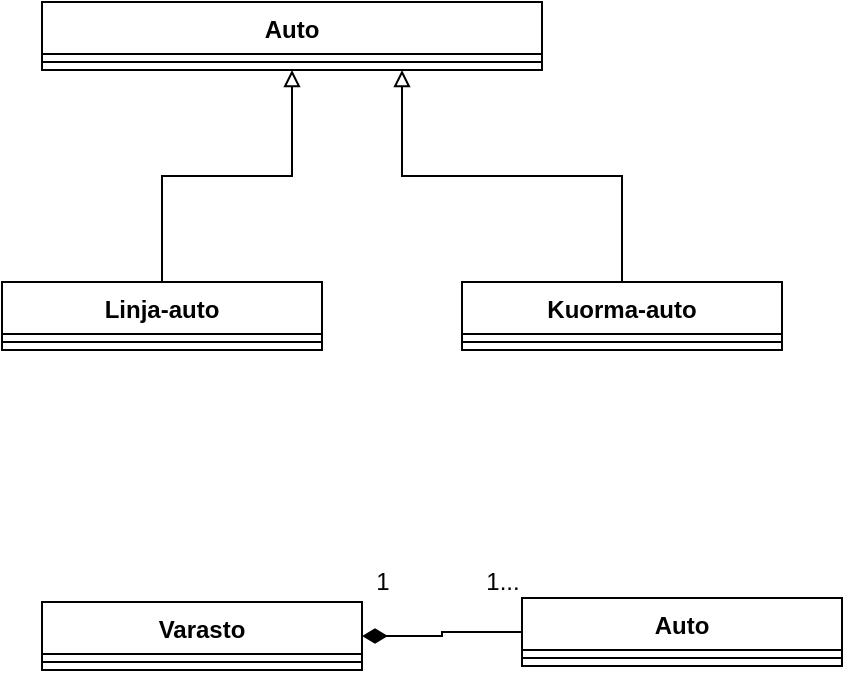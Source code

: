 <mxfile version="20.4.0" type="github">
  <diagram id="vEsajQPq7sN4_N_ij7nR" name="Page-1">
    <mxGraphModel dx="1220" dy="1112" grid="1" gridSize="10" guides="1" tooltips="1" connect="1" arrows="1" fold="1" page="1" pageScale="1" pageWidth="850" pageHeight="1100" math="0" shadow="0">
      <root>
        <mxCell id="0" />
        <mxCell id="1" parent="0" />
        <mxCell id="xa-_HRpsTEDlTPyhuSHx-1" value="Auto" style="swimlane;fontStyle=1;align=center;verticalAlign=top;childLayout=stackLayout;horizontal=1;startSize=26;horizontalStack=0;resizeParent=1;resizeParentMax=0;resizeLast=0;collapsible=1;marginBottom=0;" vertex="1" parent="1">
          <mxGeometry x="70" y="40" width="250" height="34" as="geometry" />
        </mxCell>
        <mxCell id="xa-_HRpsTEDlTPyhuSHx-3" value="" style="line;strokeWidth=1;fillColor=none;align=left;verticalAlign=middle;spacingTop=-1;spacingLeft=3;spacingRight=3;rotatable=0;labelPosition=right;points=[];portConstraint=eastwest;strokeColor=inherit;" vertex="1" parent="xa-_HRpsTEDlTPyhuSHx-1">
          <mxGeometry y="26" width="250" height="8" as="geometry" />
        </mxCell>
        <mxCell id="xa-_HRpsTEDlTPyhuSHx-23" style="edgeStyle=orthogonalEdgeStyle;rounded=0;orthogonalLoop=1;jettySize=auto;html=1;exitX=0.5;exitY=0;exitDx=0;exitDy=0;entryX=0.5;entryY=1;entryDx=0;entryDy=0;endArrow=block;endFill=0;" edge="1" parent="1" source="xa-_HRpsTEDlTPyhuSHx-10" target="xa-_HRpsTEDlTPyhuSHx-1">
          <mxGeometry relative="1" as="geometry" />
        </mxCell>
        <mxCell id="xa-_HRpsTEDlTPyhuSHx-10" value="Linja-auto" style="swimlane;fontStyle=1;align=center;verticalAlign=top;childLayout=stackLayout;horizontal=1;startSize=26;horizontalStack=0;resizeParent=1;resizeParentMax=0;resizeLast=0;collapsible=1;marginBottom=0;" vertex="1" parent="1">
          <mxGeometry x="50" y="180" width="160" height="34" as="geometry" />
        </mxCell>
        <mxCell id="xa-_HRpsTEDlTPyhuSHx-12" value="" style="line;strokeWidth=1;fillColor=none;align=left;verticalAlign=middle;spacingTop=-1;spacingLeft=3;spacingRight=3;rotatable=0;labelPosition=right;points=[];portConstraint=eastwest;strokeColor=inherit;" vertex="1" parent="xa-_HRpsTEDlTPyhuSHx-10">
          <mxGeometry y="26" width="160" height="8" as="geometry" />
        </mxCell>
        <mxCell id="xa-_HRpsTEDlTPyhuSHx-22" style="edgeStyle=orthogonalEdgeStyle;rounded=0;orthogonalLoop=1;jettySize=auto;html=1;entryX=0.72;entryY=1;entryDx=0;entryDy=0;entryPerimeter=0;endArrow=block;endFill=0;" edge="1" parent="1" source="xa-_HRpsTEDlTPyhuSHx-18" target="xa-_HRpsTEDlTPyhuSHx-3">
          <mxGeometry relative="1" as="geometry" />
        </mxCell>
        <mxCell id="xa-_HRpsTEDlTPyhuSHx-18" value="Kuorma-auto" style="swimlane;fontStyle=1;align=center;verticalAlign=top;childLayout=stackLayout;horizontal=1;startSize=26;horizontalStack=0;resizeParent=1;resizeParentMax=0;resizeLast=0;collapsible=1;marginBottom=0;" vertex="1" parent="1">
          <mxGeometry x="280" y="180" width="160" height="34" as="geometry" />
        </mxCell>
        <mxCell id="xa-_HRpsTEDlTPyhuSHx-20" value="" style="line;strokeWidth=1;fillColor=none;align=left;verticalAlign=middle;spacingTop=-1;spacingLeft=3;spacingRight=3;rotatable=0;labelPosition=right;points=[];portConstraint=eastwest;strokeColor=inherit;" vertex="1" parent="xa-_HRpsTEDlTPyhuSHx-18">
          <mxGeometry y="26" width="160" height="8" as="geometry" />
        </mxCell>
        <mxCell id="xa-_HRpsTEDlTPyhuSHx-25" value="Varasto" style="swimlane;fontStyle=1;align=center;verticalAlign=top;childLayout=stackLayout;horizontal=1;startSize=26;horizontalStack=0;resizeParent=1;resizeParentMax=0;resizeLast=0;collapsible=1;marginBottom=0;" vertex="1" parent="1">
          <mxGeometry x="70" y="340" width="160" height="34" as="geometry" />
        </mxCell>
        <mxCell id="xa-_HRpsTEDlTPyhuSHx-27" value="" style="line;strokeWidth=1;fillColor=none;align=left;verticalAlign=middle;spacingTop=-1;spacingLeft=3;spacingRight=3;rotatable=0;labelPosition=right;points=[];portConstraint=eastwest;strokeColor=inherit;" vertex="1" parent="xa-_HRpsTEDlTPyhuSHx-25">
          <mxGeometry y="26" width="160" height="8" as="geometry" />
        </mxCell>
        <mxCell id="xa-_HRpsTEDlTPyhuSHx-33" style="edgeStyle=orthogonalEdgeStyle;rounded=0;orthogonalLoop=1;jettySize=auto;html=1;entryX=1;entryY=0.5;entryDx=0;entryDy=0;endArrow=diamondThin;endFill=1;endSize=10;" edge="1" parent="1" source="xa-_HRpsTEDlTPyhuSHx-29" target="xa-_HRpsTEDlTPyhuSHx-25">
          <mxGeometry relative="1" as="geometry" />
        </mxCell>
        <mxCell id="xa-_HRpsTEDlTPyhuSHx-29" value="Auto" style="swimlane;fontStyle=1;align=center;verticalAlign=top;childLayout=stackLayout;horizontal=1;startSize=26;horizontalStack=0;resizeParent=1;resizeParentMax=0;resizeLast=0;collapsible=1;marginBottom=0;" vertex="1" parent="1">
          <mxGeometry x="310" y="338" width="160" height="34" as="geometry" />
        </mxCell>
        <mxCell id="xa-_HRpsTEDlTPyhuSHx-31" value="" style="line;strokeWidth=1;fillColor=none;align=left;verticalAlign=middle;spacingTop=-1;spacingLeft=3;spacingRight=3;rotatable=0;labelPosition=right;points=[];portConstraint=eastwest;strokeColor=inherit;" vertex="1" parent="xa-_HRpsTEDlTPyhuSHx-29">
          <mxGeometry y="26" width="160" height="8" as="geometry" />
        </mxCell>
        <mxCell id="xa-_HRpsTEDlTPyhuSHx-34" value="1" style="text;html=1;align=center;verticalAlign=middle;resizable=0;points=[];autosize=1;strokeColor=none;fillColor=none;" vertex="1" parent="1">
          <mxGeometry x="225" y="315" width="30" height="30" as="geometry" />
        </mxCell>
        <mxCell id="xa-_HRpsTEDlTPyhuSHx-35" value="1..." style="text;html=1;align=center;verticalAlign=middle;resizable=0;points=[];autosize=1;strokeColor=none;fillColor=none;" vertex="1" parent="1">
          <mxGeometry x="280" y="315" width="40" height="30" as="geometry" />
        </mxCell>
      </root>
    </mxGraphModel>
  </diagram>
</mxfile>
